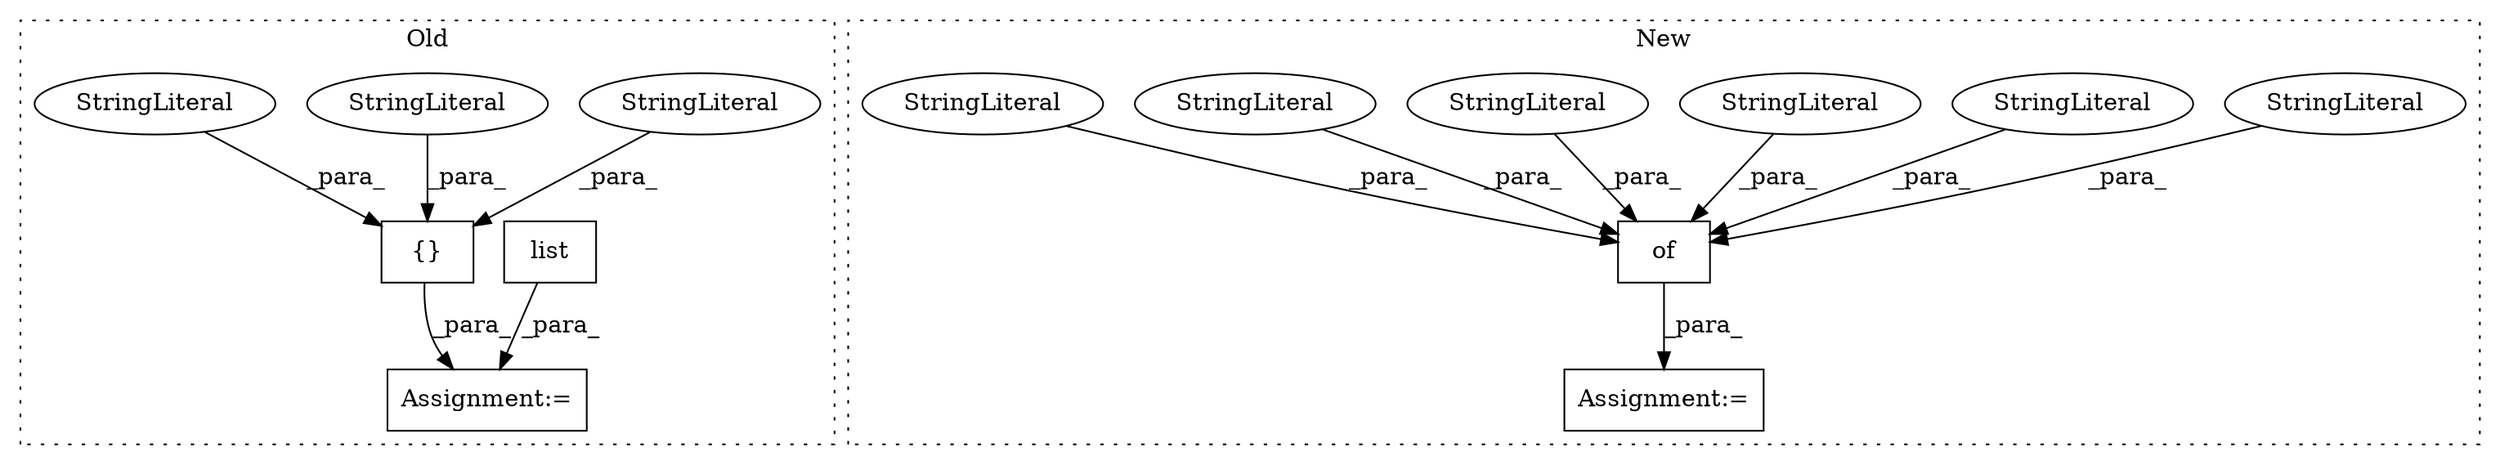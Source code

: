 digraph G {
subgraph cluster0 {
1 [label="list" a="32" s="27682,27712" l="5,1" shape="box"];
4 [label="Assignment:=" a="7" s="27618" l="1" shape="box"];
11 [label="{}" a="4" s="27729,27750" l="1,1" shape="box"];
12 [label="StringLiteral" a="45" s="27748" l="2" shape="ellipse"];
13 [label="StringLiteral" a="45" s="27744" l="3" shape="ellipse"];
14 [label="StringLiteral" a="45" s="27737" l="6" shape="ellipse"];
label = "Old";
style="dotted";
}
subgraph cluster1 {
2 [label="of" a="32" s="22720,23301" l="3,1" shape="box"];
3 [label="Assignment:=" a="7" s="22715" l="1" shape="box"];
5 [label="StringLiteral" a="45" s="23014" l="17" shape="ellipse"];
6 [label="StringLiteral" a="45" s="23083" l="17" shape="ellipse"];
7 [label="StringLiteral" a="45" s="23120" l="17" shape="ellipse"];
8 [label="StringLiteral" a="45" s="22946" l="10" shape="ellipse"];
9 [label="StringLiteral" a="45" s="23275" l="8" shape="ellipse"];
10 [label="StringLiteral" a="45" s="23219" l="8" shape="ellipse"];
label = "New";
style="dotted";
}
1 -> 4 [label="_para_"];
2 -> 3 [label="_para_"];
5 -> 2 [label="_para_"];
6 -> 2 [label="_para_"];
7 -> 2 [label="_para_"];
8 -> 2 [label="_para_"];
9 -> 2 [label="_para_"];
10 -> 2 [label="_para_"];
11 -> 4 [label="_para_"];
12 -> 11 [label="_para_"];
13 -> 11 [label="_para_"];
14 -> 11 [label="_para_"];
}
